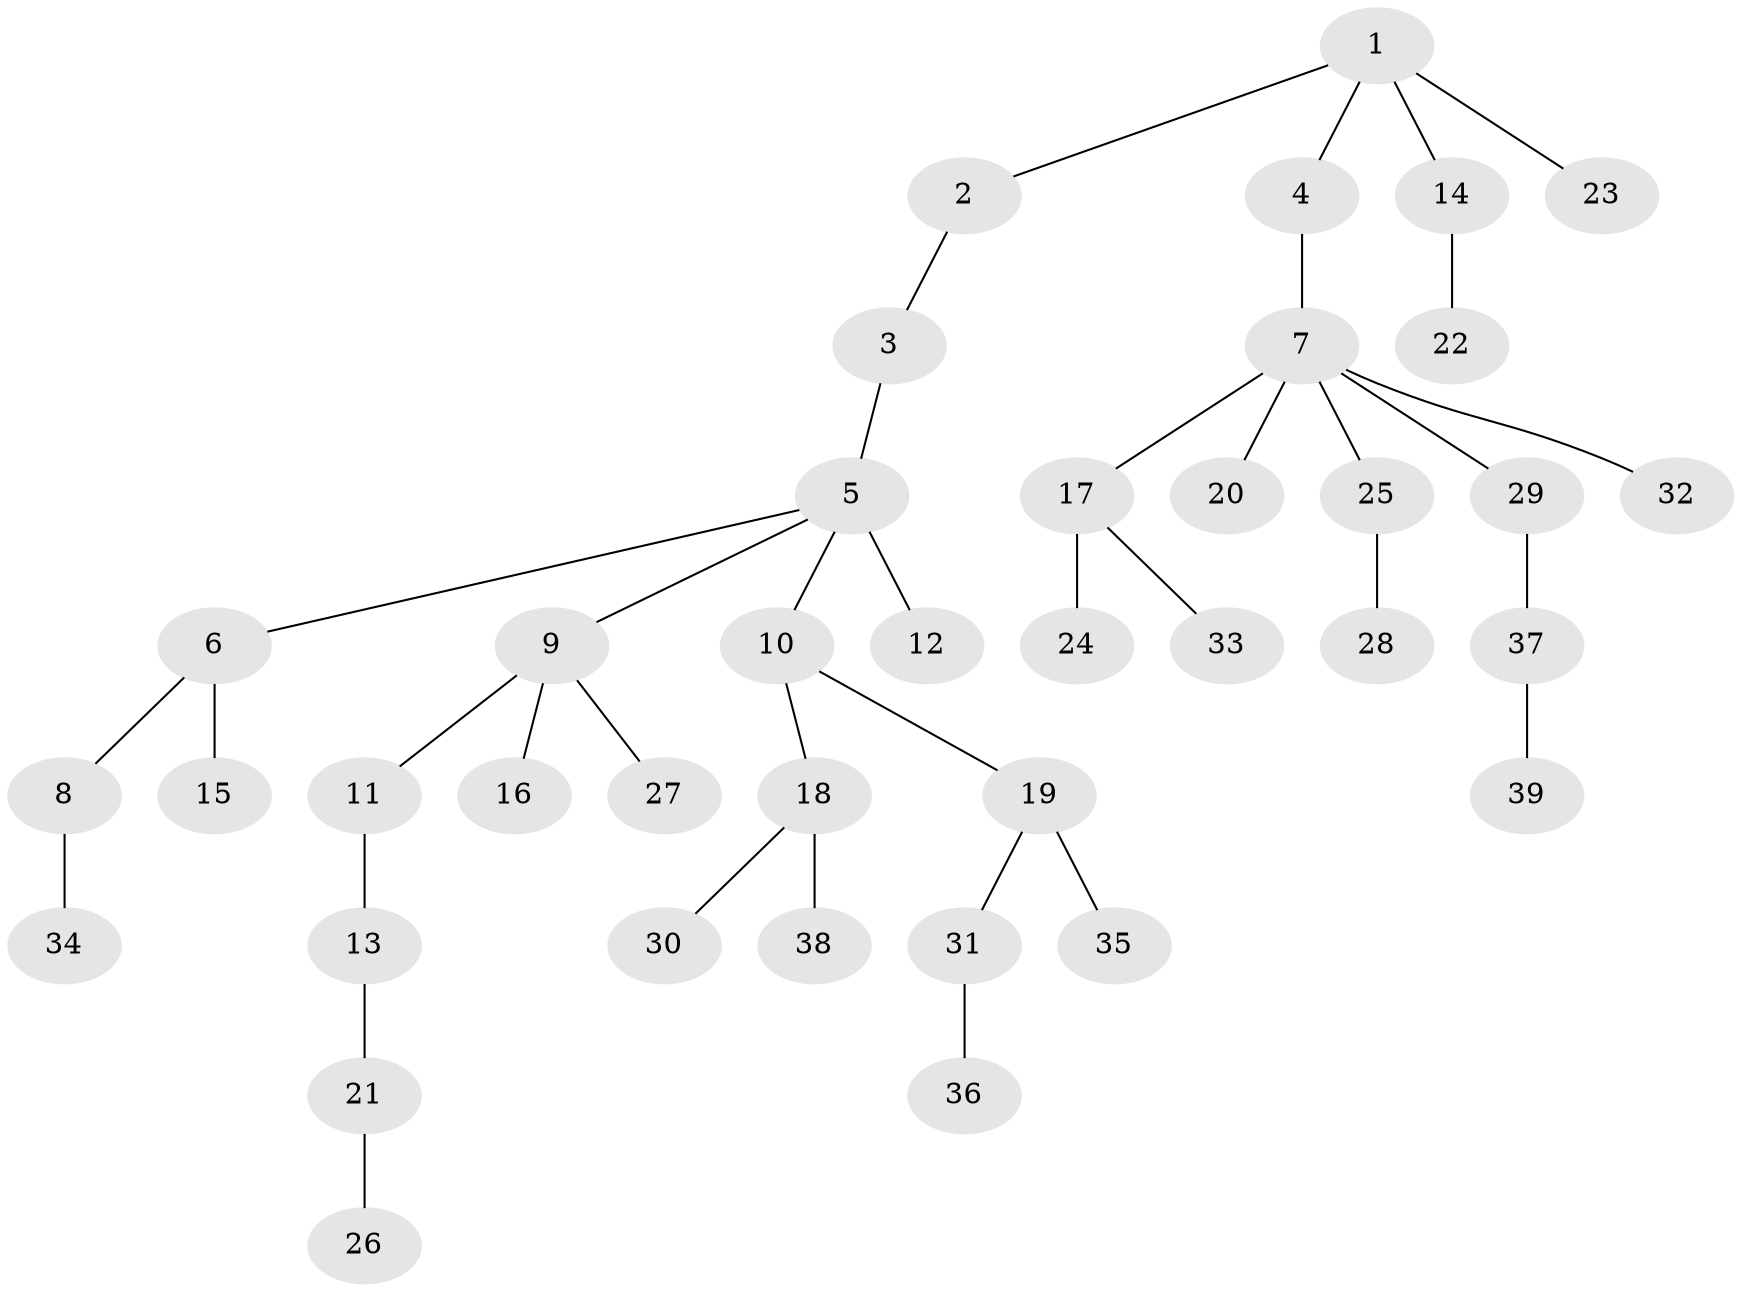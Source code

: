 // original degree distribution, {5: 0.06578947368421052, 3: 0.17105263157894737, 1: 0.4473684210526316, 4: 0.02631578947368421, 2: 0.2894736842105263}
// Generated by graph-tools (version 1.1) at 2025/51/03/04/25 22:51:49]
// undirected, 39 vertices, 38 edges
graph export_dot {
  node [color=gray90,style=filled];
  1;
  2;
  3;
  4;
  5;
  6;
  7;
  8;
  9;
  10;
  11;
  12;
  13;
  14;
  15;
  16;
  17;
  18;
  19;
  20;
  21;
  22;
  23;
  24;
  25;
  26;
  27;
  28;
  29;
  30;
  31;
  32;
  33;
  34;
  35;
  36;
  37;
  38;
  39;
  1 -- 2 [weight=1.0];
  1 -- 4 [weight=1.0];
  1 -- 14 [weight=1.0];
  1 -- 23 [weight=1.0];
  2 -- 3 [weight=1.0];
  3 -- 5 [weight=1.0];
  4 -- 7 [weight=1.0];
  5 -- 6 [weight=1.0];
  5 -- 9 [weight=1.0];
  5 -- 10 [weight=1.0];
  5 -- 12 [weight=2.0];
  6 -- 8 [weight=1.0];
  6 -- 15 [weight=2.0];
  7 -- 17 [weight=1.0];
  7 -- 20 [weight=1.0];
  7 -- 25 [weight=1.0];
  7 -- 29 [weight=1.0];
  7 -- 32 [weight=1.0];
  8 -- 34 [weight=1.0];
  9 -- 11 [weight=1.0];
  9 -- 16 [weight=1.0];
  9 -- 27 [weight=1.0];
  10 -- 18 [weight=1.0];
  10 -- 19 [weight=1.0];
  11 -- 13 [weight=1.0];
  13 -- 21 [weight=1.0];
  14 -- 22 [weight=2.0];
  17 -- 24 [weight=1.0];
  17 -- 33 [weight=1.0];
  18 -- 30 [weight=1.0];
  18 -- 38 [weight=1.0];
  19 -- 31 [weight=1.0];
  19 -- 35 [weight=2.0];
  21 -- 26 [weight=2.0];
  25 -- 28 [weight=1.0];
  29 -- 37 [weight=1.0];
  31 -- 36 [weight=1.0];
  37 -- 39 [weight=1.0];
}
